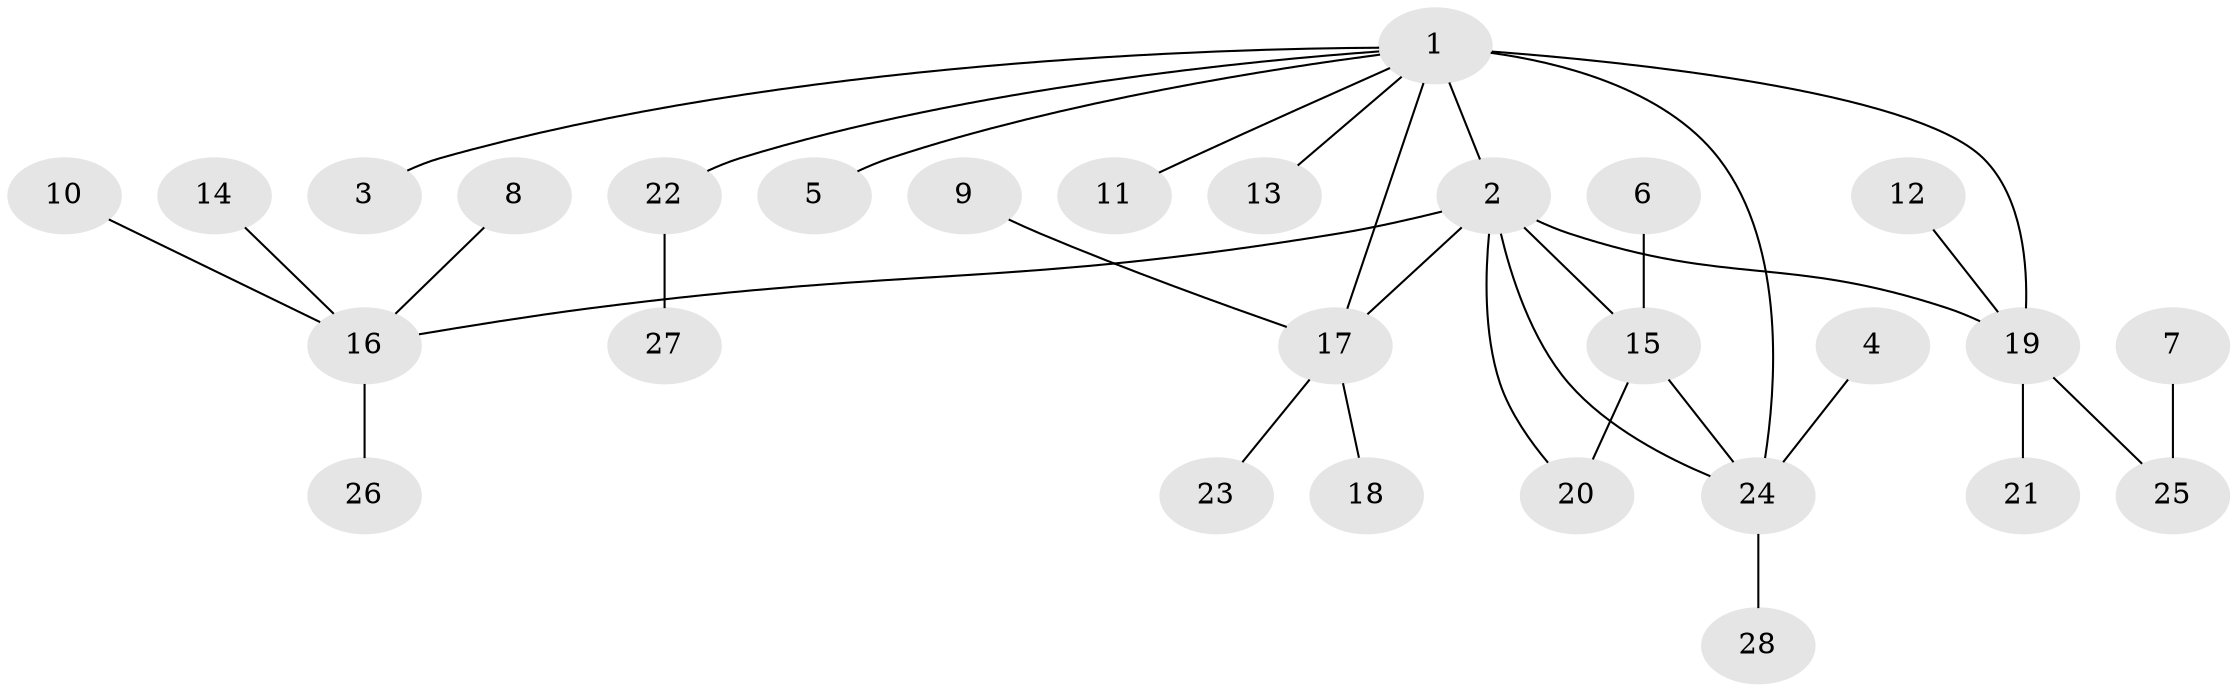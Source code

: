 // original degree distribution, {7: 0.03773584905660377, 5: 0.05660377358490566, 4: 0.07547169811320754, 8: 0.018867924528301886, 6: 0.05660377358490566, 2: 0.1320754716981132, 1: 0.6037735849056604, 3: 0.018867924528301886}
// Generated by graph-tools (version 1.1) at 2025/26/03/09/25 03:26:42]
// undirected, 28 vertices, 32 edges
graph export_dot {
graph [start="1"]
  node [color=gray90,style=filled];
  1;
  2;
  3;
  4;
  5;
  6;
  7;
  8;
  9;
  10;
  11;
  12;
  13;
  14;
  15;
  16;
  17;
  18;
  19;
  20;
  21;
  22;
  23;
  24;
  25;
  26;
  27;
  28;
  1 -- 2 [weight=3.0];
  1 -- 3 [weight=1.0];
  1 -- 5 [weight=1.0];
  1 -- 11 [weight=1.0];
  1 -- 13 [weight=1.0];
  1 -- 17 [weight=1.0];
  1 -- 19 [weight=1.0];
  1 -- 22 [weight=1.0];
  1 -- 24 [weight=2.0];
  2 -- 15 [weight=1.0];
  2 -- 16 [weight=1.0];
  2 -- 17 [weight=1.0];
  2 -- 19 [weight=1.0];
  2 -- 20 [weight=1.0];
  2 -- 24 [weight=1.0];
  4 -- 24 [weight=1.0];
  6 -- 15 [weight=1.0];
  7 -- 25 [weight=1.0];
  8 -- 16 [weight=1.0];
  9 -- 17 [weight=1.0];
  10 -- 16 [weight=1.0];
  12 -- 19 [weight=1.0];
  14 -- 16 [weight=1.0];
  15 -- 20 [weight=1.0];
  15 -- 24 [weight=1.0];
  16 -- 26 [weight=1.0];
  17 -- 18 [weight=1.0];
  17 -- 23 [weight=1.0];
  19 -- 21 [weight=1.0];
  19 -- 25 [weight=1.0];
  22 -- 27 [weight=1.0];
  24 -- 28 [weight=1.0];
}
